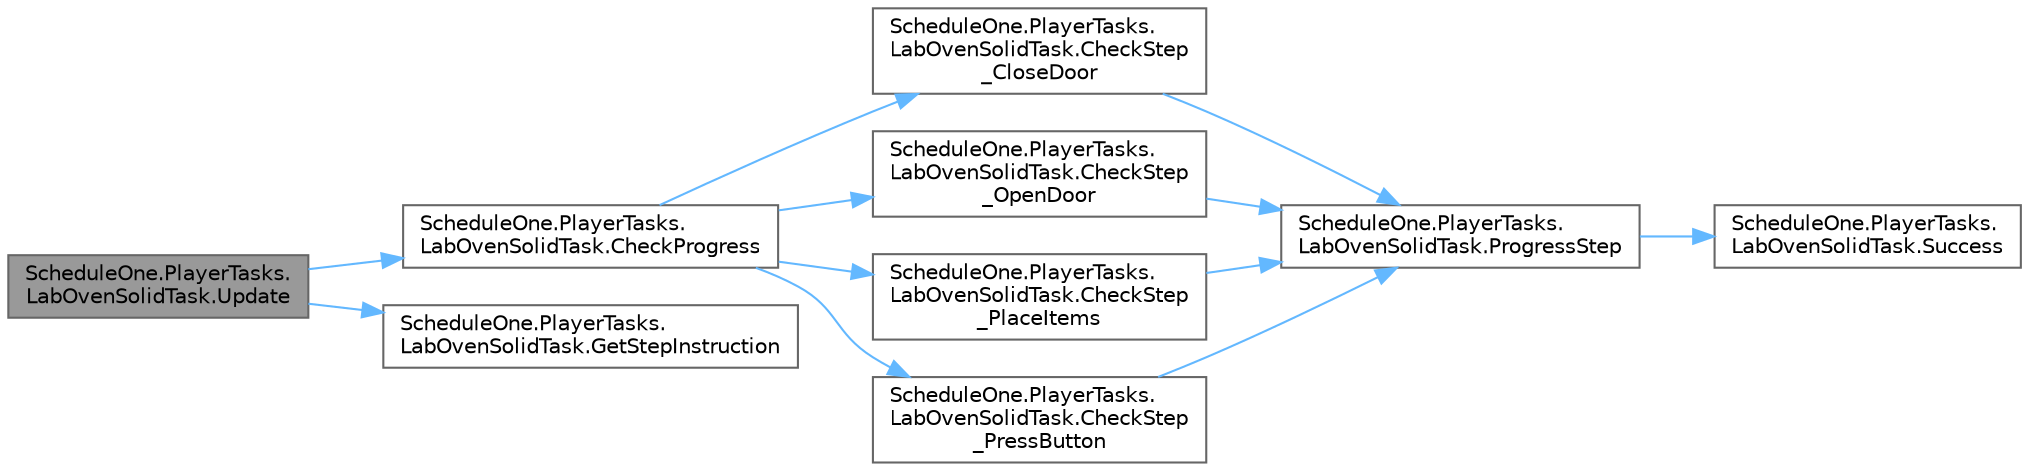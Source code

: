 digraph "ScheduleOne.PlayerTasks.LabOvenSolidTask.Update"
{
 // LATEX_PDF_SIZE
  bgcolor="transparent";
  edge [fontname=Helvetica,fontsize=10,labelfontname=Helvetica,labelfontsize=10];
  node [fontname=Helvetica,fontsize=10,shape=box,height=0.2,width=0.4];
  rankdir="LR";
  Node1 [id="Node000001",label="ScheduleOne.PlayerTasks.\lLabOvenSolidTask.Update",height=0.2,width=0.4,color="gray40", fillcolor="grey60", style="filled", fontcolor="black",tooltip=" "];
  Node1 -> Node2 [id="edge1_Node000001_Node000002",color="steelblue1",style="solid",tooltip=" "];
  Node2 [id="Node000002",label="ScheduleOne.PlayerTasks.\lLabOvenSolidTask.CheckProgress",height=0.2,width=0.4,color="grey40", fillcolor="white", style="filled",URL="$class_schedule_one_1_1_player_tasks_1_1_lab_oven_solid_task.html#a1d581f095996ca00b7fc5b17a96291f6",tooltip=" "];
  Node2 -> Node3 [id="edge2_Node000002_Node000003",color="steelblue1",style="solid",tooltip=" "];
  Node3 [id="Node000003",label="ScheduleOne.PlayerTasks.\lLabOvenSolidTask.CheckStep\l_CloseDoor",height=0.2,width=0.4,color="grey40", fillcolor="white", style="filled",URL="$class_schedule_one_1_1_player_tasks_1_1_lab_oven_solid_task.html#a77fdfad126ae45be6ecd7f48fec37e36",tooltip=" "];
  Node3 -> Node4 [id="edge3_Node000003_Node000004",color="steelblue1",style="solid",tooltip=" "];
  Node4 [id="Node000004",label="ScheduleOne.PlayerTasks.\lLabOvenSolidTask.ProgressStep",height=0.2,width=0.4,color="grey40", fillcolor="white", style="filled",URL="$class_schedule_one_1_1_player_tasks_1_1_lab_oven_solid_task.html#ae4c7b7ee8ac56bb4d90bce309ddc02cb",tooltip=" "];
  Node4 -> Node5 [id="edge4_Node000004_Node000005",color="steelblue1",style="solid",tooltip=" "];
  Node5 [id="Node000005",label="ScheduleOne.PlayerTasks.\lLabOvenSolidTask.Success",height=0.2,width=0.4,color="grey40", fillcolor="white", style="filled",URL="$class_schedule_one_1_1_player_tasks_1_1_lab_oven_solid_task.html#ad7246bd3d23789e8045360d42115b0d3",tooltip=" "];
  Node2 -> Node6 [id="edge5_Node000002_Node000006",color="steelblue1",style="solid",tooltip=" "];
  Node6 [id="Node000006",label="ScheduleOne.PlayerTasks.\lLabOvenSolidTask.CheckStep\l_OpenDoor",height=0.2,width=0.4,color="grey40", fillcolor="white", style="filled",URL="$class_schedule_one_1_1_player_tasks_1_1_lab_oven_solid_task.html#ae6dda335278e2389cc253eddf1cd055d",tooltip=" "];
  Node6 -> Node4 [id="edge6_Node000006_Node000004",color="steelblue1",style="solid",tooltip=" "];
  Node2 -> Node7 [id="edge7_Node000002_Node000007",color="steelblue1",style="solid",tooltip=" "];
  Node7 [id="Node000007",label="ScheduleOne.PlayerTasks.\lLabOvenSolidTask.CheckStep\l_PlaceItems",height=0.2,width=0.4,color="grey40", fillcolor="white", style="filled",URL="$class_schedule_one_1_1_player_tasks_1_1_lab_oven_solid_task.html#af8b009dae36005df70266ad70d4d6bf0",tooltip=" "];
  Node7 -> Node4 [id="edge8_Node000007_Node000004",color="steelblue1",style="solid",tooltip=" "];
  Node2 -> Node8 [id="edge9_Node000002_Node000008",color="steelblue1",style="solid",tooltip=" "];
  Node8 [id="Node000008",label="ScheduleOne.PlayerTasks.\lLabOvenSolidTask.CheckStep\l_PressButton",height=0.2,width=0.4,color="grey40", fillcolor="white", style="filled",URL="$class_schedule_one_1_1_player_tasks_1_1_lab_oven_solid_task.html#a6b97e38fe7351c06c573c00715c28630",tooltip=" "];
  Node8 -> Node4 [id="edge10_Node000008_Node000004",color="steelblue1",style="solid",tooltip=" "];
  Node1 -> Node9 [id="edge11_Node000001_Node000009",color="steelblue1",style="solid",tooltip=" "];
  Node9 [id="Node000009",label="ScheduleOne.PlayerTasks.\lLabOvenSolidTask.GetStepInstruction",height=0.2,width=0.4,color="grey40", fillcolor="white", style="filled",URL="$class_schedule_one_1_1_player_tasks_1_1_lab_oven_solid_task.html#a975cada895f5bc9671c9e45181b537dd",tooltip=" "];
}

